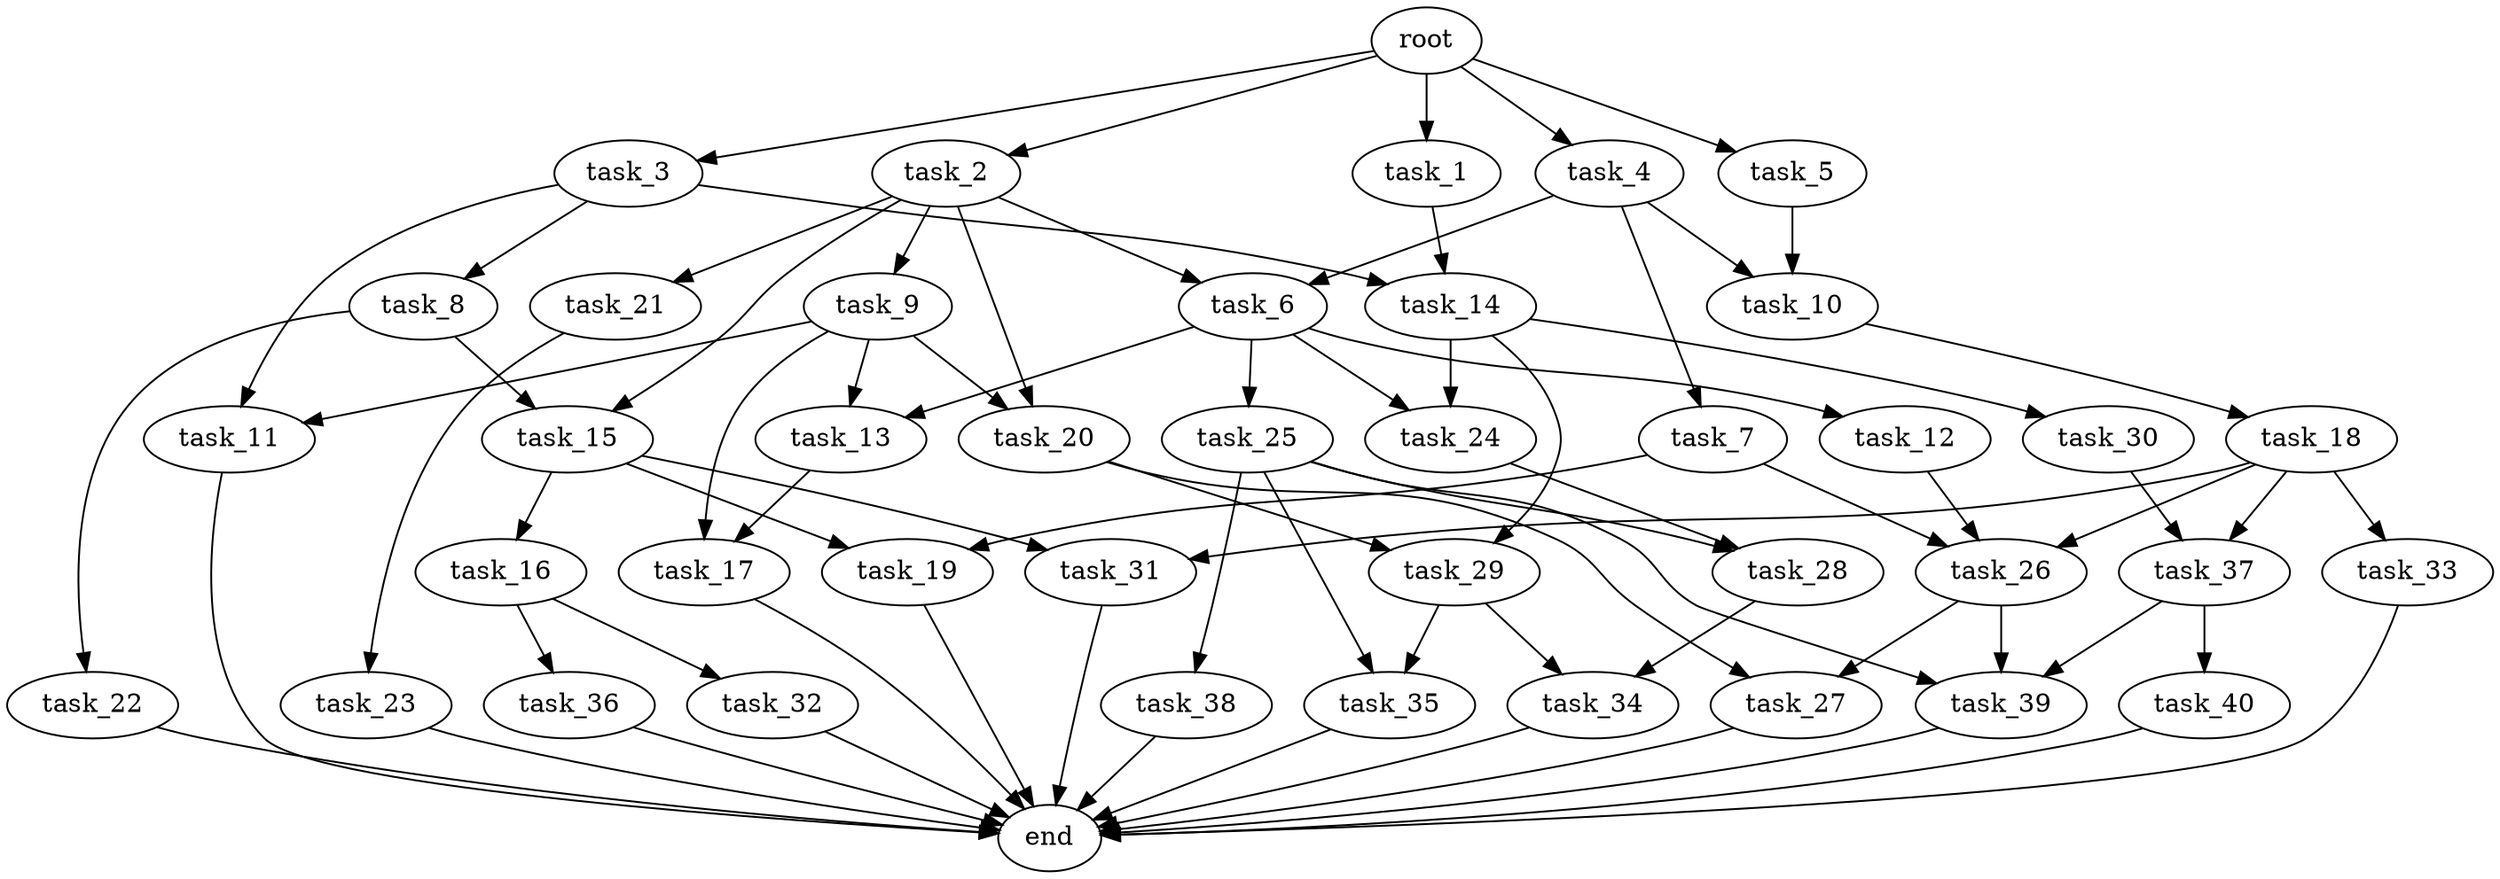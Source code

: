 digraph G {
  root [size="0.000000e+00"];
  task_1 [size="4.740136e+10"];
  task_2 [size="6.388037e+08"];
  task_3 [size="2.569096e+10"];
  task_4 [size="2.449539e+10"];
  task_5 [size="5.388820e+09"];
  task_6 [size="9.783729e+10"];
  task_7 [size="8.250701e+10"];
  task_8 [size="7.596003e+10"];
  task_9 [size="2.932064e+10"];
  task_10 [size="7.865398e+10"];
  task_11 [size="9.024012e+10"];
  task_12 [size="1.837488e+10"];
  task_13 [size="1.443103e+10"];
  task_14 [size="6.479810e+10"];
  task_15 [size="1.549521e+09"];
  task_16 [size="3.423870e+10"];
  task_17 [size="2.147524e+10"];
  task_18 [size="5.877544e+10"];
  task_19 [size="7.553533e+10"];
  task_20 [size="1.420019e+10"];
  task_21 [size="7.325951e+10"];
  task_22 [size="9.365256e+10"];
  task_23 [size="7.304523e+10"];
  task_24 [size="5.833827e+10"];
  task_25 [size="3.051604e+10"];
  task_26 [size="8.233105e+10"];
  task_27 [size="7.978565e+10"];
  task_28 [size="4.745129e+10"];
  task_29 [size="1.803765e+10"];
  task_30 [size="6.170624e+10"];
  task_31 [size="2.083233e+10"];
  task_32 [size="1.827133e+10"];
  task_33 [size="6.415886e+10"];
  task_34 [size="3.531869e+10"];
  task_35 [size="9.446394e+09"];
  task_36 [size="9.229570e+10"];
  task_37 [size="4.703777e+10"];
  task_38 [size="7.899492e+09"];
  task_39 [size="4.656721e+10"];
  task_40 [size="8.183593e+10"];
  end [size="0.000000e+00"];

  root -> task_1 [size="1.000000e-12"];
  root -> task_2 [size="1.000000e-12"];
  root -> task_3 [size="1.000000e-12"];
  root -> task_4 [size="1.000000e-12"];
  root -> task_5 [size="1.000000e-12"];
  task_1 -> task_14 [size="3.239905e+08"];
  task_2 -> task_6 [size="4.891865e+08"];
  task_2 -> task_9 [size="2.932064e+08"];
  task_2 -> task_15 [size="7.747606e+06"];
  task_2 -> task_20 [size="7.100094e+07"];
  task_2 -> task_21 [size="7.325951e+08"];
  task_3 -> task_8 [size="7.596003e+08"];
  task_3 -> task_11 [size="4.512006e+08"];
  task_3 -> task_14 [size="3.239905e+08"];
  task_4 -> task_6 [size="4.891865e+08"];
  task_4 -> task_7 [size="8.250701e+08"];
  task_4 -> task_10 [size="3.932699e+08"];
  task_5 -> task_10 [size="3.932699e+08"];
  task_6 -> task_12 [size="1.837488e+08"];
  task_6 -> task_13 [size="7.215513e+07"];
  task_6 -> task_24 [size="2.916914e+08"];
  task_6 -> task_25 [size="3.051604e+08"];
  task_7 -> task_19 [size="3.776766e+08"];
  task_7 -> task_26 [size="2.744368e+08"];
  task_8 -> task_15 [size="7.747606e+06"];
  task_8 -> task_22 [size="9.365256e+08"];
  task_9 -> task_11 [size="4.512006e+08"];
  task_9 -> task_13 [size="7.215513e+07"];
  task_9 -> task_17 [size="1.073762e+08"];
  task_9 -> task_20 [size="7.100094e+07"];
  task_10 -> task_18 [size="5.877544e+08"];
  task_11 -> end [size="1.000000e-12"];
  task_12 -> task_26 [size="2.744368e+08"];
  task_13 -> task_17 [size="1.073762e+08"];
  task_14 -> task_24 [size="2.916914e+08"];
  task_14 -> task_29 [size="9.018825e+07"];
  task_14 -> task_30 [size="6.170624e+08"];
  task_15 -> task_16 [size="3.423870e+08"];
  task_15 -> task_19 [size="3.776766e+08"];
  task_15 -> task_31 [size="1.041617e+08"];
  task_16 -> task_32 [size="1.827133e+08"];
  task_16 -> task_36 [size="9.229570e+08"];
  task_17 -> end [size="1.000000e-12"];
  task_18 -> task_26 [size="2.744368e+08"];
  task_18 -> task_31 [size="1.041617e+08"];
  task_18 -> task_33 [size="6.415886e+08"];
  task_18 -> task_37 [size="2.351889e+08"];
  task_19 -> end [size="1.000000e-12"];
  task_20 -> task_27 [size="3.989283e+08"];
  task_20 -> task_29 [size="9.018825e+07"];
  task_21 -> task_23 [size="7.304523e+08"];
  task_22 -> end [size="1.000000e-12"];
  task_23 -> end [size="1.000000e-12"];
  task_24 -> task_28 [size="2.372565e+08"];
  task_25 -> task_28 [size="2.372565e+08"];
  task_25 -> task_35 [size="4.723197e+07"];
  task_25 -> task_38 [size="7.899492e+07"];
  task_25 -> task_39 [size="1.552240e+08"];
  task_26 -> task_27 [size="3.989283e+08"];
  task_26 -> task_39 [size="1.552240e+08"];
  task_27 -> end [size="1.000000e-12"];
  task_28 -> task_34 [size="1.765935e+08"];
  task_29 -> task_34 [size="1.765935e+08"];
  task_29 -> task_35 [size="4.723197e+07"];
  task_30 -> task_37 [size="2.351889e+08"];
  task_31 -> end [size="1.000000e-12"];
  task_32 -> end [size="1.000000e-12"];
  task_33 -> end [size="1.000000e-12"];
  task_34 -> end [size="1.000000e-12"];
  task_35 -> end [size="1.000000e-12"];
  task_36 -> end [size="1.000000e-12"];
  task_37 -> task_39 [size="1.552240e+08"];
  task_37 -> task_40 [size="8.183593e+08"];
  task_38 -> end [size="1.000000e-12"];
  task_39 -> end [size="1.000000e-12"];
  task_40 -> end [size="1.000000e-12"];
}
